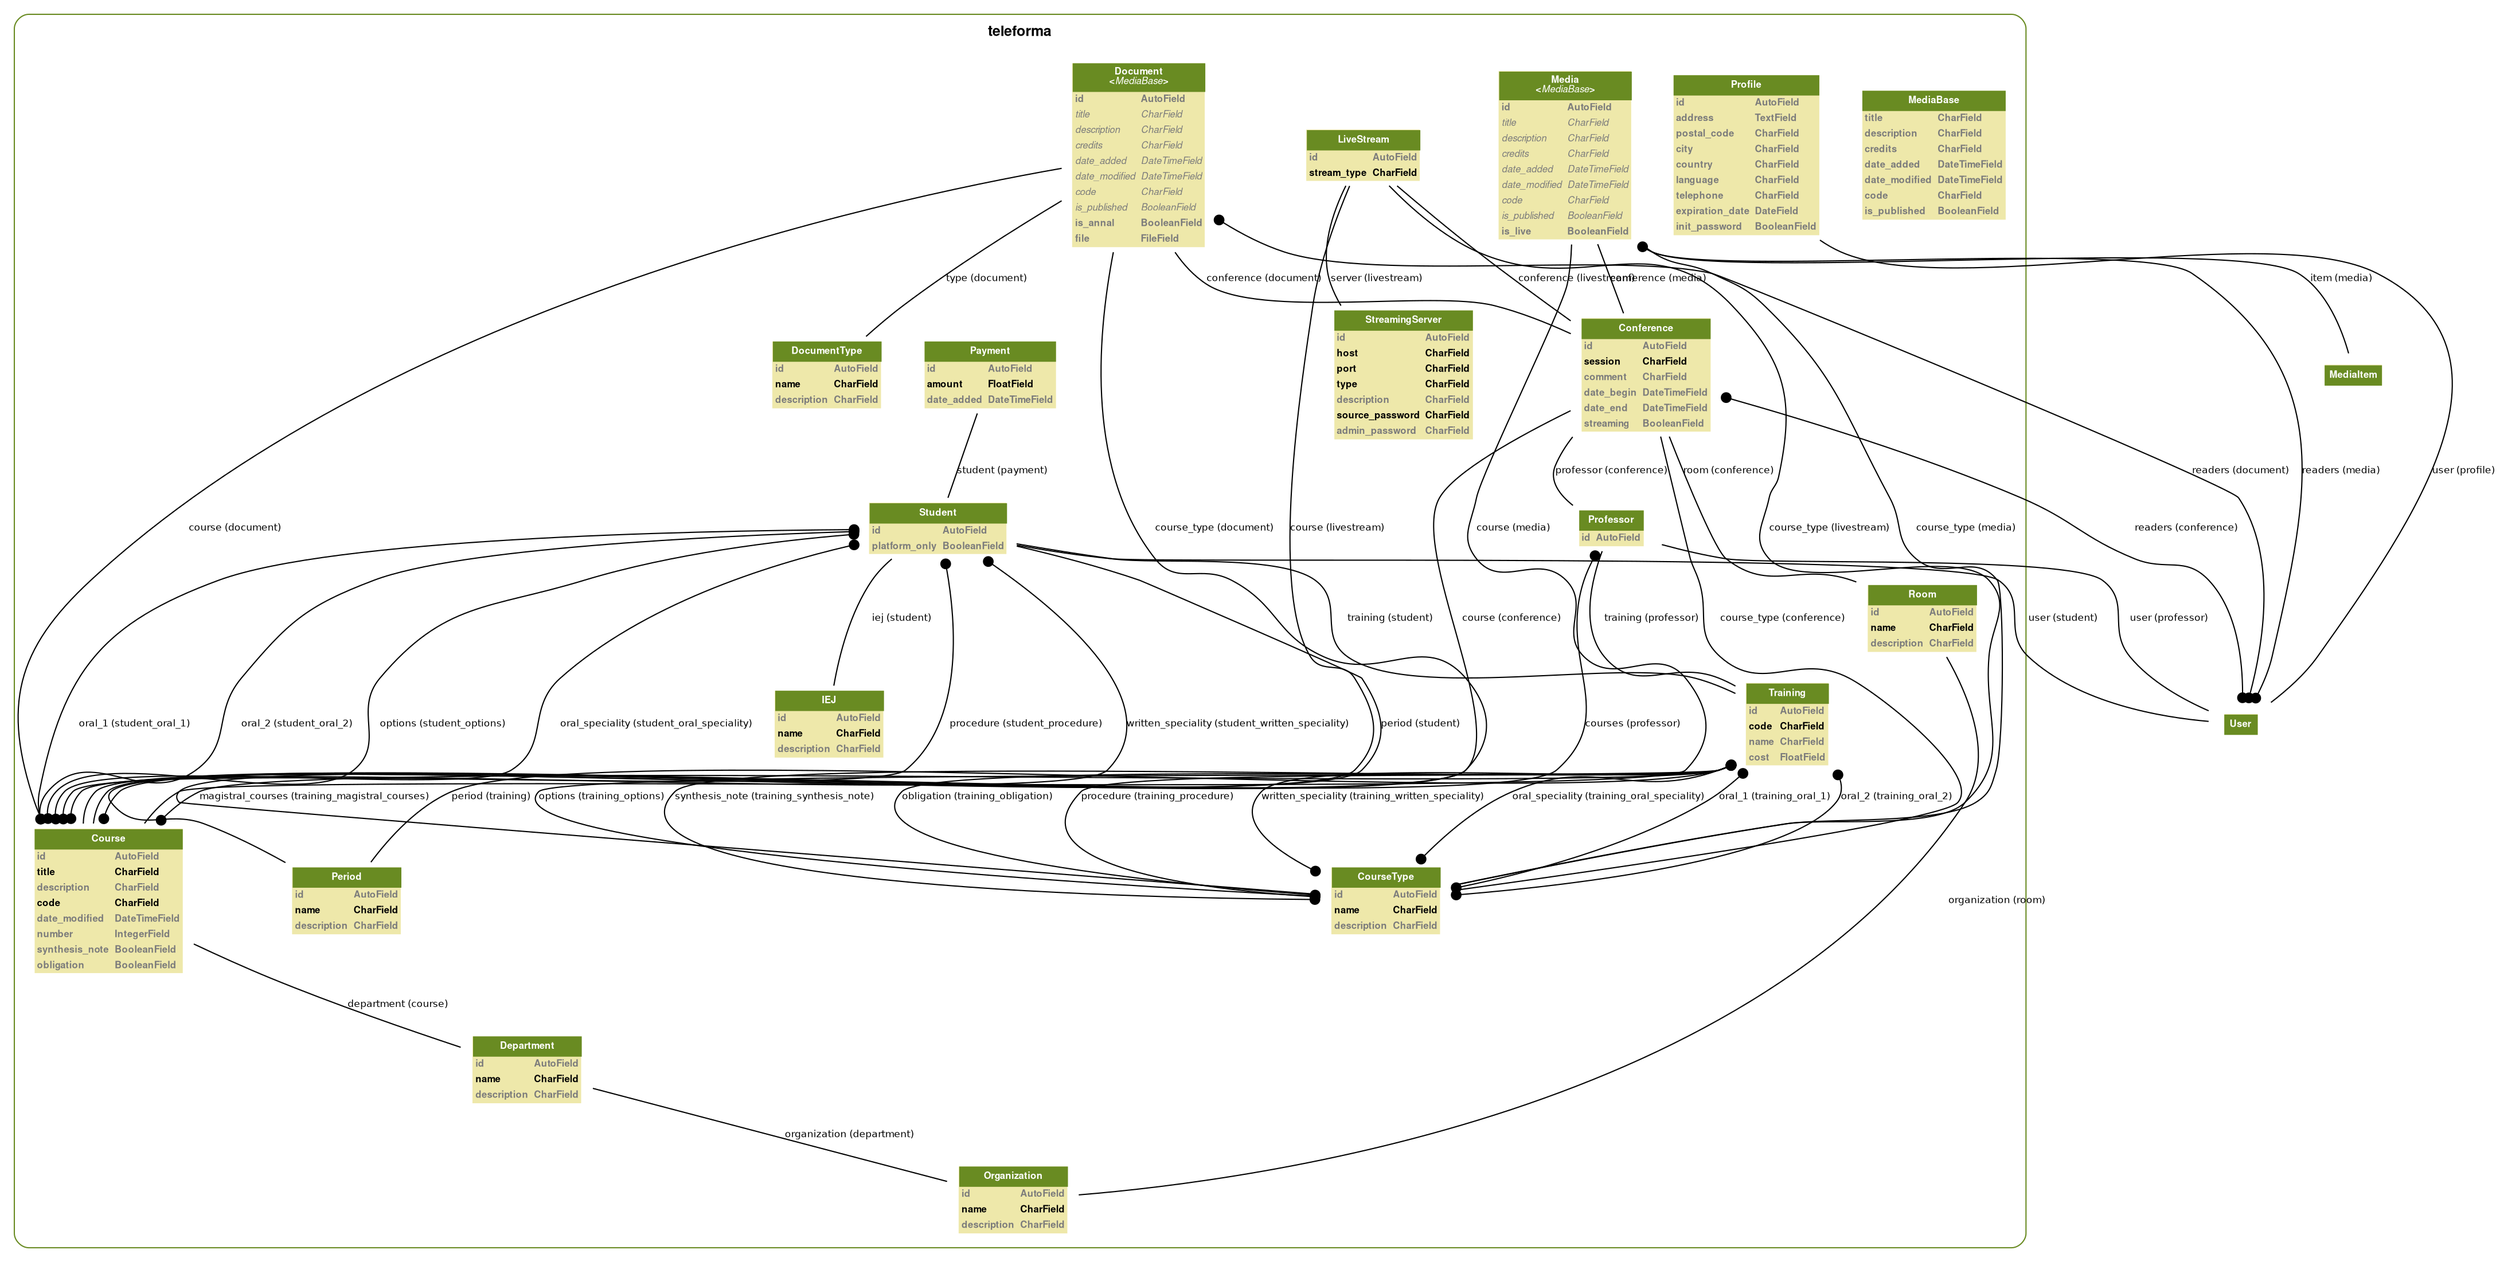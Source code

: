 digraph name {
	graph [bb="0,0,1885,1035", fontname=Helvetica, fontsize=8];
	node [label="\N", fontname=Helvetica, fontsize=8, shape=plaintext];
	edge [fontname=Helvetica, fontsize=8];
	subgraph cluster_teleforma_models {
		graph [bb="8,8,1520,1027",
			color=olivedrab4,
			label=<         <TABLE BORDER="0" CELLBORDER="0" CELLSPACING="0">         <TR><TD COLSPAN="2" CELLPADDING="4" ALIGN="CENTER"         ><FONT FACE="Helvetica Bold" COLOR="Black" POINT-SIZE="12"         >teleforma</FONT></TD></TR>         </TABLE>         >,
			style=rounded];
		teleforma_models_MediaBase [label=<     <TABLE BGCOLOR="palegoldenrod" BORDER="0" CELLBORDER="0" CELLSPACING="0">      <TR><TD COLSPAN="2" CELLPADDING="4" ALIGN="CENTER" BGCOLOR="olivedrab4"      ><FONT FACE="Helvetica Bold" COLOR="white"      >MediaBase</FONT></TD></TR>                       <TR><TD ALIGN="LEFT" BORDER="0"         ><FONT COLOR="#7B7B7B" FACE="Helvetica Bold">title</FONT         ></TD>         <TD ALIGN="LEFT"         ><FONT COLOR="#7B7B7B" FACE="Helvetica Bold">CharField</FONT         ></TD></TR>                  <TR><TD ALIGN="LEFT" BORDER="0"         ><FONT COLOR="#7B7B7B" FACE="Helvetica Bold">description</FONT         ></TD>         <TD ALIGN="LEFT"         ><FONT COLOR="#7B7B7B" FACE="Helvetica Bold">CharField</FONT         ></TD></TR>                  <TR><TD ALIGN="LEFT" BORDER="0"         ><FONT COLOR="#7B7B7B" FACE="Helvetica Bold">credits</FONT         ></TD>         <TD ALIGN="LEFT"         ><FONT COLOR="#7B7B7B" FACE="Helvetica Bold">CharField</FONT         ></TD></TR>                  <TR><TD ALIGN="LEFT" BORDER="0"         ><FONT COLOR="#7B7B7B" FACE="Helvetica Bold">date_added</FONT         ></TD>         <TD ALIGN="LEFT"         ><FONT COLOR="#7B7B7B" FACE="Helvetica Bold">DateTimeField</FONT         ></TD></TR>                  <TR><TD ALIGN="LEFT" BORDER="0"         ><FONT COLOR="#7B7B7B" FACE="Helvetica Bold">date_modified</FONT         ></TD>         <TD ALIGN="LEFT"         ><FONT COLOR="#7B7B7B" FACE="Helvetica Bold">DateTimeField</FONT         ></TD></TR>                  <TR><TD ALIGN="LEFT" BORDER="0"         ><FONT COLOR="#7B7B7B" FACE="Helvetica Bold">code</FONT         ></TD>         <TD ALIGN="LEFT"         ><FONT COLOR="#7B7B7B" FACE="Helvetica Bold">CharField</FONT         ></TD></TR>                  <TR><TD ALIGN="LEFT" BORDER="0"         ><FONT COLOR="#7B7B7B" FACE="Helvetica Bold">is_published</FONT         ></TD>         <TD ALIGN="LEFT"         ><FONT COLOR="#7B7B7B" FACE="Helvetica Bold">BooleanField</FONT         ></TD></TR>                   </TABLE>     >, height="1.5139", pos="1443,912", width="1.9167"];
		teleforma_models_Organization [label=<     <TABLE BGCOLOR="palegoldenrod" BORDER="0" CELLBORDER="0" CELLSPACING="0">      <TR><TD COLSPAN="2" CELLPADDING="4" ALIGN="CENTER" BGCOLOR="olivedrab4"      ><FONT FACE="Helvetica Bold" COLOR="white"      >Organization</FONT></TD></TR>                       <TR><TD ALIGN="LEFT" BORDER="0"         ><FONT COLOR="#7B7B7B" FACE="Helvetica Bold">id</FONT         ></TD>         <TD ALIGN="LEFT"         ><FONT COLOR="#7B7B7B" FACE="Helvetica Bold">AutoField</FONT         ></TD></TR>                  <TR><TD ALIGN="LEFT" BORDER="0"         ><FONT FACE="Helvetica Bold">name</FONT         ></TD>         <TD ALIGN="LEFT"         ><FONT FACE="Helvetica Bold">CharField</FONT         ></TD></TR>                  <TR><TD ALIGN="LEFT" BORDER="0"         ><FONT COLOR="#7B7B7B" FACE="Helvetica Bold">description</FONT         ></TD>         <TD ALIGN="LEFT"         ><FONT COLOR="#7B7B7B" FACE="Helvetica Bold">CharField</FONT         ></TD></TR>                   </TABLE>     >, height="0.84722", pos="1350,47", width="1.5278"];
		teleforma_models_Department [label=<     <TABLE BGCOLOR="palegoldenrod" BORDER="0" CELLBORDER="0" CELLSPACING="0">      <TR><TD COLSPAN="2" CELLPADDING="4" ALIGN="CENTER" BGCOLOR="olivedrab4"      ><FONT FACE="Helvetica Bold" COLOR="white"      >Department</FONT></TD></TR>                       <TR><TD ALIGN="LEFT" BORDER="0"         ><FONT COLOR="#7B7B7B" FACE="Helvetica Bold">id</FONT         ></TD>         <TD ALIGN="LEFT"         ><FONT COLOR="#7B7B7B" FACE="Helvetica Bold">AutoField</FONT         ></TD></TR>                  <TR><TD ALIGN="LEFT" BORDER="0"         ><FONT FACE="Helvetica Bold">name</FONT         ></TD>         <TD ALIGN="LEFT"         ><FONT FACE="Helvetica Bold">CharField</FONT         ></TD></TR>                  <TR><TD ALIGN="LEFT" BORDER="0"         ><FONT COLOR="#7B7B7B" FACE="Helvetica Bold">description</FONT         ></TD>         <TD ALIGN="LEFT"         ><FONT COLOR="#7B7B7B" FACE="Helvetica Bold">CharField</FONT         ></TD></TR>                   </TABLE>     >, height="0.84722", pos="896,157", width="1.5278"];
		teleforma_models_Period [label=<     <TABLE BGCOLOR="palegoldenrod" BORDER="0" CELLBORDER="0" CELLSPACING="0">      <TR><TD COLSPAN="2" CELLPADDING="4" ALIGN="CENTER" BGCOLOR="olivedrab4"      ><FONT FACE="Helvetica Bold" COLOR="white"      >Period</FONT></TD></TR>                       <TR><TD ALIGN="LEFT" BORDER="0"         ><FONT COLOR="#7B7B7B" FACE="Helvetica Bold">id</FONT         ></TD>         <TD ALIGN="LEFT"         ><FONT COLOR="#7B7B7B" FACE="Helvetica Bold">AutoField</FONT         ></TD></TR>                  <TR><TD ALIGN="LEFT" BORDER="0"         ><FONT FACE="Helvetica Bold">name</FONT         ></TD>         <TD ALIGN="LEFT"         ><FONT FACE="Helvetica Bold">CharField</FONT         ></TD></TR>                  <TR><TD ALIGN="LEFT" BORDER="0"         ><FONT COLOR="#7B7B7B" FACE="Helvetica Bold">description</FONT         ></TD>         <TD ALIGN="LEFT"         ><FONT COLOR="#7B7B7B" FACE="Helvetica Bold">CharField</FONT         ></TD></TR>                   </TABLE>     >, height="0.84722", pos="274,297", width="1.5278"];
		teleforma_models_CourseType [label=<     <TABLE BGCOLOR="palegoldenrod" BORDER="0" CELLBORDER="0" CELLSPACING="0">      <TR><TD COLSPAN="2" CELLPADDING="4" ALIGN="CENTER" BGCOLOR="olivedrab4"      ><FONT FACE="Helvetica Bold" COLOR="white"      >CourseType</FONT></TD></TR>                       <TR><TD ALIGN="LEFT" BORDER="0"         ><FONT COLOR="#7B7B7B" FACE="Helvetica Bold">id</FONT         ></TD>         <TD ALIGN="LEFT"         ><FONT COLOR="#7B7B7B" FACE="Helvetica Bold">AutoField</FONT         ></TD></TR>                  <TR><TD ALIGN="LEFT" BORDER="0"         ><FONT FACE="Helvetica Bold">name</FONT         ></TD>         <TD ALIGN="LEFT"         ><FONT FACE="Helvetica Bold">CharField</FONT         ></TD></TR>                  <TR><TD ALIGN="LEFT" BORDER="0"         ><FONT COLOR="#7B7B7B" FACE="Helvetica Bold">description</FONT         ></TD>         <TD ALIGN="LEFT"         ><FONT COLOR="#7B7B7B" FACE="Helvetica Bold">CharField</FONT         ></TD></TR>                   </TABLE>     >, height="0.84722", pos="1037,297", width="1.5278"];
		teleforma_models_Course [label=<     <TABLE BGCOLOR="palegoldenrod" BORDER="0" CELLBORDER="0" CELLSPACING="0">      <TR><TD COLSPAN="2" CELLPADDING="4" ALIGN="CENTER" BGCOLOR="olivedrab4"      ><FONT FACE="Helvetica Bold" COLOR="white"      >Course</FONT></TD></TR>                       <TR><TD ALIGN="LEFT" BORDER="0"         ><FONT COLOR="#7B7B7B" FACE="Helvetica Bold">id</FONT         ></TD>         <TD ALIGN="LEFT"         ><FONT COLOR="#7B7B7B" FACE="Helvetica Bold">AutoField</FONT         ></TD></TR>                  <TR><TD ALIGN="LEFT" BORDER="0"         ><FONT FACE="Helvetica Bold">title</FONT         ></TD>         <TD ALIGN="LEFT"         ><FONT FACE="Helvetica Bold">CharField</FONT         ></TD></TR>                  <TR><TD ALIGN="LEFT" BORDER="0"         ><FONT COLOR="#7B7B7B" FACE="Helvetica Bold">description</FONT         ></TD>         <TD ALIGN="LEFT"         ><FONT COLOR="#7B7B7B" FACE="Helvetica Bold">CharField</FONT         ></TD></TR>                  <TR><TD ALIGN="LEFT" BORDER="0"         ><FONT FACE="Helvetica Bold">code</FONT         ></TD>         <TD ALIGN="LEFT"         ><FONT FACE="Helvetica Bold">CharField</FONT         ></TD></TR>                  <TR><TD ALIGN="LEFT" BORDER="0"         ><FONT COLOR="#7B7B7B" FACE="Helvetica Bold">date_modified</FONT         ></TD>         <TD ALIGN="LEFT"         ><FONT COLOR="#7B7B7B" FACE="Helvetica Bold">DateTimeField</FONT         ></TD></TR>                  <TR><TD ALIGN="LEFT" BORDER="0"         ><FONT COLOR="#7B7B7B" FACE="Helvetica Bold">number</FONT         ></TD>         <TD ALIGN="LEFT"         ><FONT COLOR="#7B7B7B" FACE="Helvetica Bold">IntegerField</FONT         ></TD></TR>                  <TR><TD ALIGN="LEFT" BORDER="0"         ><FONT COLOR="#7B7B7B" FACE="Helvetica Bold">synthesis_note</FONT         ></TD>         <TD ALIGN="LEFT"         ><FONT COLOR="#7B7B7B" FACE="Helvetica Bold">BooleanField</FONT         ></TD></TR>                  <TR><TD ALIGN="LEFT" BORDER="0"         ><FONT COLOR="#7B7B7B" FACE="Helvetica Bold">obligation</FONT         ></TD>         <TD ALIGN="LEFT"         ><FONT COLOR="#7B7B7B" FACE="Helvetica Bold">BooleanField</FONT         ></TD></TR>                   </TABLE>     >, height="1.6806", pos="87,297", width="1.9722"];
		teleforma_models_Professor [label=<     <TABLE BGCOLOR="palegoldenrod" BORDER="0" CELLBORDER="0" CELLSPACING="0">      <TR><TD COLSPAN="2" CELLPADDING="4" ALIGN="CENTER" BGCOLOR="olivedrab4"      ><FONT FACE="Helvetica Bold" COLOR="white"      >Professor</FONT></TD></TR>                       <TR><TD ALIGN="LEFT" BORDER="0"         ><FONT COLOR="#7B7B7B" FACE="Helvetica Bold">id</FONT         ></TD>         <TD ALIGN="LEFT"         ><FONT COLOR="#7B7B7B" FACE="Helvetica Bold">AutoField</FONT         ></TD></TR>                   </TABLE>     >, height="0.51389", pos="1196,603", width="1.1667"];
		teleforma_models_Training [label=<     <TABLE BGCOLOR="palegoldenrod" BORDER="0" CELLBORDER="0" CELLSPACING="0">      <TR><TD COLSPAN="2" CELLPADDING="4" ALIGN="CENTER" BGCOLOR="olivedrab4"      ><FONT FACE="Helvetica Bold" COLOR="white"      >Training</FONT></TD></TR>                       <TR><TD ALIGN="LEFT" BORDER="0"         ><FONT COLOR="#7B7B7B" FACE="Helvetica Bold">id</FONT         ></TD>         <TD ALIGN="LEFT"         ><FONT COLOR="#7B7B7B" FACE="Helvetica Bold">AutoField</FONT         ></TD></TR>                  <TR><TD ALIGN="LEFT" BORDER="0"         ><FONT FACE="Helvetica Bold">code</FONT         ></TD>         <TD ALIGN="LEFT"         ><FONT FACE="Helvetica Bold">CharField</FONT         ></TD></TR>                  <TR><TD ALIGN="LEFT" BORDER="0"         ><FONT COLOR="#7B7B7B" FACE="Helvetica Bold">name</FONT         ></TD>         <TD ALIGN="LEFT"         ><FONT COLOR="#7B7B7B" FACE="Helvetica Bold">CharField</FONT         ></TD></TR>                  <TR><TD ALIGN="LEFT" BORDER="0"         ><FONT COLOR="#7B7B7B" FACE="Helvetica Bold">cost</FONT         ></TD>         <TD ALIGN="LEFT"         ><FONT COLOR="#7B7B7B" FACE="Helvetica Bold">FloatField</FONT         ></TD></TR>                   </TABLE>     >, height="1.0139", pos="1376,443", width="1.1944"];
		teleforma_models_Room [label=<     <TABLE BGCOLOR="palegoldenrod" BORDER="0" CELLBORDER="0" CELLSPACING="0">      <TR><TD COLSPAN="2" CELLPADDING="4" ALIGN="CENTER" BGCOLOR="olivedrab4"      ><FONT FACE="Helvetica Bold" COLOR="white"      >Room</FONT></TD></TR>                       <TR><TD ALIGN="LEFT" BORDER="0"         ><FONT COLOR="#7B7B7B" FACE="Helvetica Bold">id</FONT         ></TD>         <TD ALIGN="LEFT"         ><FONT COLOR="#7B7B7B" FACE="Helvetica Bold">AutoField</FONT         ></TD></TR>                  <TR><TD ALIGN="LEFT" BORDER="0"         ><FONT FACE="Helvetica Bold">name</FONT         ></TD>         <TD ALIGN="LEFT"         ><FONT FACE="Helvetica Bold">CharField</FONT         ></TD></TR>                  <TR><TD ALIGN="LEFT" BORDER="0"         ><FONT COLOR="#7B7B7B" FACE="Helvetica Bold">description</FONT         ></TD>         <TD ALIGN="LEFT"         ><FONT COLOR="#7B7B7B" FACE="Helvetica Bold">CharField</FONT         ></TD></TR>                   </TABLE>     >, height="0.84722", pos="1431,529", width="1.5278"];
		teleforma_models_Conference [label=<     <TABLE BGCOLOR="palegoldenrod" BORDER="0" CELLBORDER="0" CELLSPACING="0">      <TR><TD COLSPAN="2" CELLPADDING="4" ALIGN="CENTER" BGCOLOR="olivedrab4"      ><FONT FACE="Helvetica Bold" COLOR="white"      >Conference</FONT></TD></TR>                       <TR><TD ALIGN="LEFT" BORDER="0"         ><FONT COLOR="#7B7B7B" FACE="Helvetica Bold">id</FONT         ></TD>         <TD ALIGN="LEFT"         ><FONT COLOR="#7B7B7B" FACE="Helvetica Bold">AutoField</FONT         ></TD></TR>                  <TR><TD ALIGN="LEFT" BORDER="0"         ><FONT FACE="Helvetica Bold">session</FONT         ></TD>         <TD ALIGN="LEFT"         ><FONT FACE="Helvetica Bold">CharField</FONT         ></TD></TR>                  <TR><TD ALIGN="LEFT" BORDER="0"         ><FONT COLOR="#7B7B7B" FACE="Helvetica Bold">comment</FONT         ></TD>         <TD ALIGN="LEFT"         ><FONT COLOR="#7B7B7B" FACE="Helvetica Bold">CharField</FONT         ></TD></TR>                  <TR><TD ALIGN="LEFT" BORDER="0"         ><FONT COLOR="#7B7B7B" FACE="Helvetica Bold">date_begin</FONT         ></TD>         <TD ALIGN="LEFT"         ><FONT COLOR="#7B7B7B" FACE="Helvetica Bold">DateTimeField</FONT         ></TD></TR>                  <TR><TD ALIGN="LEFT" BORDER="0"         ><FONT COLOR="#7B7B7B" FACE="Helvetica Bold">date_end</FONT         ></TD>         <TD ALIGN="LEFT"         ><FONT COLOR="#7B7B7B" FACE="Helvetica Bold">DateTimeField</FONT         ></TD></TR>                  <TR><TD ALIGN="LEFT" BORDER="0"         ><FONT COLOR="#7B7B7B" FACE="Helvetica Bold">streaming</FONT         ></TD>         <TD ALIGN="LEFT"         ><FONT COLOR="#7B7B7B" FACE="Helvetica Bold">BooleanField</FONT         ></TD></TR>                   </TABLE>     >, height="1.3472", pos="1236,731", width="1.75"];
		teleforma_models_StreamingServer [label=<     <TABLE BGCOLOR="palegoldenrod" BORDER="0" CELLBORDER="0" CELLSPACING="0">      <TR><TD COLSPAN="2" CELLPADDING="4" ALIGN="CENTER" BGCOLOR="olivedrab4"      ><FONT FACE="Helvetica Bold" COLOR="white"      >StreamingServer</FONT></TD></TR>                       <TR><TD ALIGN="LEFT" BORDER="0"         ><FONT COLOR="#7B7B7B" FACE="Helvetica Bold">id</FONT         ></TD>         <TD ALIGN="LEFT"         ><FONT COLOR="#7B7B7B" FACE="Helvetica Bold">AutoField</FONT         ></TD></TR>                  <TR><TD ALIGN="LEFT" BORDER="0"         ><FONT FACE="Helvetica Bold">host</FONT         ></TD>         <TD ALIGN="LEFT"         ><FONT FACE="Helvetica Bold">CharField</FONT         ></TD></TR>                  <TR><TD ALIGN="LEFT" BORDER="0"         ><FONT FACE="Helvetica Bold">port</FONT         ></TD>         <TD ALIGN="LEFT"         ><FONT FACE="Helvetica Bold">CharField</FONT         ></TD></TR>                  <TR><TD ALIGN="LEFT" BORDER="0"         ><FONT FACE="Helvetica Bold">type</FONT         ></TD>         <TD ALIGN="LEFT"         ><FONT FACE="Helvetica Bold">CharField</FONT         ></TD></TR>                  <TR><TD ALIGN="LEFT" BORDER="0"         ><FONT COLOR="#7B7B7B" FACE="Helvetica Bold">description</FONT         ></TD>         <TD ALIGN="LEFT"         ><FONT COLOR="#7B7B7B" FACE="Helvetica Bold">CharField</FONT         ></TD></TR>                  <TR><TD ALIGN="LEFT" BORDER="0"         ><FONT FACE="Helvetica Bold">source_password</FONT         ></TD>         <TD ALIGN="LEFT"         ><FONT FACE="Helvetica Bold">CharField</FONT         ></TD></TR>                  <TR><TD ALIGN="LEFT" BORDER="0"         ><FONT COLOR="#7B7B7B" FACE="Helvetica Bold">admin_password</FONT         ></TD>         <TD ALIGN="LEFT"         ><FONT COLOR="#7B7B7B" FACE="Helvetica Bold">CharField</FONT         ></TD></TR>                   </TABLE>     >, height="1.5139", pos="1041,731", width="1.8611"];
		teleforma_models_LiveStream [label=<     <TABLE BGCOLOR="palegoldenrod" BORDER="0" CELLBORDER="0" CELLSPACING="0">      <TR><TD COLSPAN="2" CELLPADDING="4" ALIGN="CENTER" BGCOLOR="olivedrab4"      ><FONT FACE="Helvetica Bold" COLOR="white"      >LiveStream</FONT></TD></TR>                       <TR><TD ALIGN="LEFT" BORDER="0"         ><FONT COLOR="#7B7B7B" FACE="Helvetica Bold">id</FONT         ></TD>         <TD ALIGN="LEFT"         ><FONT COLOR="#7B7B7B" FACE="Helvetica Bold">AutoField</FONT         ></TD></TR>                  <TR><TD ALIGN="LEFT" BORDER="0"         ><FONT FACE="Helvetica Bold">stream_type</FONT         ></TD>         <TD ALIGN="LEFT"         ><FONT FACE="Helvetica Bold">CharField</FONT         ></TD></TR>                   </TABLE>     >, height="0.68056", pos="987,912", width="1.5833"];
		teleforma_models_DocumentType [label=<     <TABLE BGCOLOR="palegoldenrod" BORDER="0" CELLBORDER="0" CELLSPACING="0">      <TR><TD COLSPAN="2" CELLPADDING="4" ALIGN="CENTER" BGCOLOR="olivedrab4"      ><FONT FACE="Helvetica Bold" COLOR="white"      >DocumentType</FONT></TD></TR>                       <TR><TD ALIGN="LEFT" BORDER="0"         ><FONT COLOR="#7B7B7B" FACE="Helvetica Bold">id</FONT         ></TD>         <TD ALIGN="LEFT"         ><FONT COLOR="#7B7B7B" FACE="Helvetica Bold">AutoField</FONT         ></TD></TR>                  <TR><TD ALIGN="LEFT" BORDER="0"         ><FONT FACE="Helvetica Bold">name</FONT         ></TD>         <TD ALIGN="LEFT"         ><FONT FACE="Helvetica Bold">CharField</FONT         ></TD></TR>                  <TR><TD ALIGN="LEFT" BORDER="0"         ><FONT COLOR="#7B7B7B" FACE="Helvetica Bold">description</FONT         ></TD>         <TD ALIGN="LEFT"         ><FONT COLOR="#7B7B7B" FACE="Helvetica Bold">CharField</FONT         ></TD></TR>                   </TABLE>     >, height="0.84722", pos="600,731", width="1.5278"];
		teleforma_models_Document [label=<     <TABLE BGCOLOR="palegoldenrod" BORDER="0" CELLBORDER="0" CELLSPACING="0">      <TR><TD COLSPAN="2" CELLPADDING="4" ALIGN="CENTER" BGCOLOR="olivedrab4"      ><FONT FACE="Helvetica Bold" COLOR="white"      >Document<BR/>&lt;<FONT FACE="Helvetica Italic">MediaBase</FONT>&gt;</FONT></TD></TR>                       <TR><TD ALIGN="LEFT" BORDER="0"         ><FONT COLOR="#7B7B7B" FACE="Helvetica Bold">id</FONT         ></TD>         <TD ALIGN="LEFT"         ><FONT COLOR="#7B7B7B" FACE="Helvetica Bold">AutoField</FONT         ></TD></TR>                  <TR><TD ALIGN="LEFT" BORDER="0"         ><FONT COLOR="#7B7B7B" FACE="Helvetica Italic">title</FONT         ></TD>         <TD ALIGN="LEFT"         ><FONT COLOR="#7B7B7B" FACE="Helvetica Italic">CharField</FONT         ></TD></TR>                  <TR><TD ALIGN="LEFT" BORDER="0"         ><FONT COLOR="#7B7B7B" FACE="Helvetica Italic">description</FONT         ></TD>         <TD ALIGN="LEFT"         ><FONT COLOR="#7B7B7B" FACE="Helvetica Italic">CharField</FONT         ></TD></TR>                  <TR><TD ALIGN="LEFT" BORDER="0"         ><FONT COLOR="#7B7B7B" FACE="Helvetica Italic">credits</FONT         ></TD>         <TD ALIGN="LEFT"         ><FONT COLOR="#7B7B7B" FACE="Helvetica Italic">CharField</FONT         ></TD></TR>                  <TR><TD ALIGN="LEFT" BORDER="0"         ><FONT COLOR="#7B7B7B" FACE="Helvetica Italic">date_added</FONT         ></TD>         <TD ALIGN="LEFT"         ><FONT COLOR="#7B7B7B" FACE="Helvetica Italic">DateTimeField</FONT         ></TD></TR>                  <TR><TD ALIGN="LEFT" BORDER="0"         ><FONT COLOR="#7B7B7B" FACE="Helvetica Italic">date_modified</FONT         ></TD>         <TD ALIGN="LEFT"         ><FONT COLOR="#7B7B7B" FACE="Helvetica Italic">DateTimeField</FONT         ></TD></TR>                  <TR><TD ALIGN="LEFT" BORDER="0"         ><FONT COLOR="#7B7B7B" FACE="Helvetica Italic">code</FONT         ></TD>         <TD ALIGN="LEFT"         ><FONT COLOR="#7B7B7B" FACE="Helvetica Italic">CharField</FONT         ></TD></TR>                  <TR><TD ALIGN="LEFT" BORDER="0"         ><FONT COLOR="#7B7B7B" FACE="Helvetica Italic">is_published</FONT         ></TD>         <TD ALIGN="LEFT"         ><FONT COLOR="#7B7B7B" FACE="Helvetica Italic">BooleanField</FONT         ></TD></TR>                  <TR><TD ALIGN="LEFT" BORDER="0"         ><FONT COLOR="#7B7B7B" FACE="Helvetica Bold">is_annal</FONT         ></TD>         <TD ALIGN="LEFT"         ><FONT COLOR="#7B7B7B" FACE="Helvetica Bold">BooleanField</FONT         ></TD></TR>                  <TR><TD ALIGN="LEFT" BORDER="0"         ><FONT COLOR="#7B7B7B" FACE="Helvetica Bold">file</FONT         ></TD>         <TD ALIGN="LEFT"         ><FONT COLOR="#7B7B7B" FACE="Helvetica Bold">FileField</FONT         ></TD></TR>                   </TABLE>     >, height="2.1667", pos="831,912", width="1.7778"];
		teleforma_models_Media [label=<     <TABLE BGCOLOR="palegoldenrod" BORDER="0" CELLBORDER="0" CELLSPACING="0">      <TR><TD COLSPAN="2" CELLPADDING="4" ALIGN="CENTER" BGCOLOR="olivedrab4"      ><FONT FACE="Helvetica Bold" COLOR="white"      >Media<BR/>&lt;<FONT FACE="Helvetica Italic">MediaBase</FONT>&gt;</FONT></TD></TR>                       <TR><TD ALIGN="LEFT" BORDER="0"         ><FONT COLOR="#7B7B7B" FACE="Helvetica Bold">id</FONT         ></TD>         <TD ALIGN="LEFT"         ><FONT COLOR="#7B7B7B" FACE="Helvetica Bold">AutoField</FONT         ></TD></TR>                  <TR><TD ALIGN="LEFT" BORDER="0"         ><FONT COLOR="#7B7B7B" FACE="Helvetica Italic">title</FONT         ></TD>         <TD ALIGN="LEFT"         ><FONT COLOR="#7B7B7B" FACE="Helvetica Italic">CharField</FONT         ></TD></TR>                  <TR><TD ALIGN="LEFT" BORDER="0"         ><FONT COLOR="#7B7B7B" FACE="Helvetica Italic">description</FONT         ></TD>         <TD ALIGN="LEFT"         ><FONT COLOR="#7B7B7B" FACE="Helvetica Italic">CharField</FONT         ></TD></TR>                  <TR><TD ALIGN="LEFT" BORDER="0"         ><FONT COLOR="#7B7B7B" FACE="Helvetica Italic">credits</FONT         ></TD>         <TD ALIGN="LEFT"         ><FONT COLOR="#7B7B7B" FACE="Helvetica Italic">CharField</FONT         ></TD></TR>                  <TR><TD ALIGN="LEFT" BORDER="0"         ><FONT COLOR="#7B7B7B" FACE="Helvetica Italic">date_added</FONT         ></TD>         <TD ALIGN="LEFT"         ><FONT COLOR="#7B7B7B" FACE="Helvetica Italic">DateTimeField</FONT         ></TD></TR>                  <TR><TD ALIGN="LEFT" BORDER="0"         ><FONT COLOR="#7B7B7B" FACE="Helvetica Italic">date_modified</FONT         ></TD>         <TD ALIGN="LEFT"         ><FONT COLOR="#7B7B7B" FACE="Helvetica Italic">DateTimeField</FONT         ></TD></TR>                  <TR><TD ALIGN="LEFT" BORDER="0"         ><FONT COLOR="#7B7B7B" FACE="Helvetica Italic">code</FONT         ></TD>         <TD ALIGN="LEFT"         ><FONT COLOR="#7B7B7B" FACE="Helvetica Italic">CharField</FONT         ></TD></TR>                  <TR><TD ALIGN="LEFT" BORDER="0"         ><FONT COLOR="#7B7B7B" FACE="Helvetica Italic">is_published</FONT         ></TD>         <TD ALIGN="LEFT"         ><FONT COLOR="#7B7B7B" FACE="Helvetica Italic">BooleanField</FONT         ></TD></TR>                  <TR><TD ALIGN="LEFT" BORDER="0"         ><FONT COLOR="#7B7B7B" FACE="Helvetica Bold">is_live</FONT         ></TD>         <TD ALIGN="LEFT"         ><FONT COLOR="#7B7B7B" FACE="Helvetica Bold">BooleanField</FONT         ></TD></TR>                   </TABLE>     >, height=2, pos="1134,912", width="1.7778"];
		teleforma_models_IEJ [label=<     <TABLE BGCOLOR="palegoldenrod" BORDER="0" CELLBORDER="0" CELLSPACING="0">      <TR><TD COLSPAN="2" CELLPADDING="4" ALIGN="CENTER" BGCOLOR="olivedrab4"      ><FONT FACE="Helvetica Bold" COLOR="white"      >IEJ</FONT></TD></TR>                       <TR><TD ALIGN="LEFT" BORDER="0"         ><FONT COLOR="#7B7B7B" FACE="Helvetica Bold">id</FONT         ></TD>         <TD ALIGN="LEFT"         ><FONT COLOR="#7B7B7B" FACE="Helvetica Bold">AutoField</FONT         ></TD></TR>                  <TR><TD ALIGN="LEFT" BORDER="0"         ><FONT FACE="Helvetica Bold">name</FONT         ></TD>         <TD ALIGN="LEFT"         ><FONT FACE="Helvetica Bold">CharField</FONT         ></TD></TR>                  <TR><TD ALIGN="LEFT" BORDER="0"         ><FONT COLOR="#7B7B7B" FACE="Helvetica Bold">description</FONT         ></TD>         <TD ALIGN="LEFT"         ><FONT COLOR="#7B7B7B" FACE="Helvetica Bold">CharField</FONT         ></TD></TR>                   </TABLE>     >, height="0.84722", pos="635,443", width="1.5278"];
		teleforma_models_Student [label=<     <TABLE BGCOLOR="palegoldenrod" BORDER="0" CELLBORDER="0" CELLSPACING="0">      <TR><TD COLSPAN="2" CELLPADDING="4" ALIGN="CENTER" BGCOLOR="olivedrab4"      ><FONT FACE="Helvetica Bold" COLOR="white"      >Student</FONT></TD></TR>                       <TR><TD ALIGN="LEFT" BORDER="0"         ><FONT COLOR="#7B7B7B" FACE="Helvetica Bold">id</FONT         ></TD>         <TD ALIGN="LEFT"         ><FONT COLOR="#7B7B7B" FACE="Helvetica Bold">AutoField</FONT         ></TD></TR>                  <TR><TD ALIGN="LEFT" BORDER="0"         ><FONT COLOR="#7B7B7B" FACE="Helvetica Bold">platform_only</FONT         ></TD>         <TD ALIGN="LEFT"         ><FONT COLOR="#7B7B7B" FACE="Helvetica Bold">BooleanField</FONT         ></TD></TR>                   </TABLE>     >, height="0.68056", pos="726,603", width="1.8333"];
		teleforma_models_Profile [label=<     <TABLE BGCOLOR="palegoldenrod" BORDER="0" CELLBORDER="0" CELLSPACING="0">      <TR><TD COLSPAN="2" CELLPADDING="4" ALIGN="CENTER" BGCOLOR="olivedrab4"      ><FONT FACE="Helvetica Bold" COLOR="white"      >Profile</FONT></TD></TR>                       <TR><TD ALIGN="LEFT" BORDER="0"         ><FONT COLOR="#7B7B7B" FACE="Helvetica Bold">id</FONT         ></TD>         <TD ALIGN="LEFT"         ><FONT COLOR="#7B7B7B" FACE="Helvetica Bold">AutoField</FONT         ></TD></TR>                  <TR><TD ALIGN="LEFT" BORDER="0"         ><FONT COLOR="#7B7B7B" FACE="Helvetica Bold">address</FONT         ></TD>         <TD ALIGN="LEFT"         ><FONT COLOR="#7B7B7B" FACE="Helvetica Bold">TextField</FONT         ></TD></TR>                  <TR><TD ALIGN="LEFT" BORDER="0"         ><FONT COLOR="#7B7B7B" FACE="Helvetica Bold">postal_code</FONT         ></TD>         <TD ALIGN="LEFT"         ><FONT COLOR="#7B7B7B" FACE="Helvetica Bold">CharField</FONT         ></TD></TR>                  <TR><TD ALIGN="LEFT" BORDER="0"         ><FONT COLOR="#7B7B7B" FACE="Helvetica Bold">city</FONT         ></TD>         <TD ALIGN="LEFT"         ><FONT COLOR="#7B7B7B" FACE="Helvetica Bold">CharField</FONT         ></TD></TR>                  <TR><TD ALIGN="LEFT" BORDER="0"         ><FONT COLOR="#7B7B7B" FACE="Helvetica Bold">country</FONT         ></TD>         <TD ALIGN="LEFT"         ><FONT COLOR="#7B7B7B" FACE="Helvetica Bold">CharField</FONT         ></TD></TR>                  <TR><TD ALIGN="LEFT" BORDER="0"         ><FONT COLOR="#7B7B7B" FACE="Helvetica Bold">language</FONT         ></TD>         <TD ALIGN="LEFT"         ><FONT COLOR="#7B7B7B" FACE="Helvetica Bold">CharField</FONT         ></TD></TR>                  <TR><TD ALIGN="LEFT" BORDER="0"         ><FONT COLOR="#7B7B7B" FACE="Helvetica Bold">telephone</FONT         ></TD>         <TD ALIGN="LEFT"         ><FONT COLOR="#7B7B7B" FACE="Helvetica Bold">CharField</FONT         ></TD></TR>                  <TR><TD ALIGN="LEFT" BORDER="0"         ><FONT COLOR="#7B7B7B" FACE="Helvetica Bold">expiration_date</FONT         ></TD>         <TD ALIGN="LEFT"         ><FONT COLOR="#7B7B7B" FACE="Helvetica Bold">DateField</FONT         ></TD></TR>                  <TR><TD ALIGN="LEFT" BORDER="0"         ><FONT COLOR="#7B7B7B" FACE="Helvetica Bold">init_password</FONT         ></TD>         <TD ALIGN="LEFT"         ><FONT COLOR="#7B7B7B" FACE="Helvetica Bold">BooleanField</FONT         ></TD></TR>                   </TABLE>     >, height="1.8472", pos="1286,912", width="1.9444"];
		teleforma_models_Payment [label=<     <TABLE BGCOLOR="palegoldenrod" BORDER="0" CELLBORDER="0" CELLSPACING="0">      <TR><TD COLSPAN="2" CELLPADDING="4" ALIGN="CENTER" BGCOLOR="olivedrab4"      ><FONT FACE="Helvetica Bold" COLOR="white"      >Payment</FONT></TD></TR>                       <TR><TD ALIGN="LEFT" BORDER="0"         ><FONT COLOR="#7B7B7B" FACE="Helvetica Bold">id</FONT         ></TD>         <TD ALIGN="LEFT"         ><FONT COLOR="#7B7B7B" FACE="Helvetica Bold">AutoField</FONT         ></TD></TR>                  <TR><TD ALIGN="LEFT" BORDER="0"         ><FONT FACE="Helvetica Bold">amount</FONT         ></TD>         <TD ALIGN="LEFT"         ><FONT FACE="Helvetica Bold">FloatField</FONT         ></TD></TR>                  <TR><TD ALIGN="LEFT" BORDER="0"         ><FONT COLOR="#7B7B7B" FACE="Helvetica Bold">date_added</FONT         ></TD>         <TD ALIGN="LEFT"         ><FONT COLOR="#7B7B7B" FACE="Helvetica Bold">DateTimeField</FONT         ></TD></TR>                   </TABLE>     >, height="0.84722", pos="737,731", width="1.7778"];
		teleforma_models_Department -> teleforma_models_Organization [arrowhead=none, arrowtail=dot, label="organization (department)", lp="1184,102", pos="951.22,143.62 1038.5,122.47 1207.5,81.523 1294.8,60.371"];
		teleforma_models_Course -> teleforma_models_Department [arrowhead=none, arrowtail=dot, label="department (course)", lp="408,212", pos="158.15,256.56 174.73,248.6 192.63,241.14 210,236 328.27,201.03 699.55,171.24 840.75,160.89"];
		teleforma_models_Professor -> teleforma_models_Training [arrowhead=none, arrowtail=dot, label="training (professor)", lp="1222.5,529", pos="1187.3,584.16 1178,560.95 1167.3,521.7 1188,498 1207.3,475.85 1291.5,490.25 1319,480 1323.6,478.27 1328.3,476.12 1332.8,473.72"];
		teleforma_models_Professor -> teleforma_models_Course [arrowhead=dot, arrowtail=dot, label="courses (professor)", lp="1242,443", pos="s,1183.3,584.13 e,81.076,357.52 1179.5,577.02 1176.8,571.59 1174.4,565.76 1173,560 1166.3,533.27 1161.8,523.17 1173,498 1177.9,487.08\
 1188.1,490.92 1193,480 1206.4,449.96 1216.1,429.45 1193,406 1150.3,362.55 140.83,429.29 96,388 89.384,381.91 85.256,374.05\
 82.838,365.52", dir=both];
		teleforma_models_Room -> teleforma_models_Organization [arrowhead=none, arrowtail=dot, label="organization (room)", lp="1510.5,297", pos="1444.8,498.4 1447.4,492.35 1449.9,486.02 1452,480 1459.9,457.54 1482.4,399.41 1478,376 1456.4,260.95 1395.8,134.44 1366.4,77.608"];
		teleforma_models_Conference -> teleforma_models_Course [arrowhead=none, arrowtail=dot, label="course (conference)", lp="1126.5,529", pos="1172.7,702.53 1127.3,680.63 1071.9,650.42 1059,628 1044.2,602.25 1071.2,521.01 1090,498 1099.4,486.54 1110.9,492.98 1118,480 1133.8\
,451.13 1141.1,429.46 1118,406 1077.7,365.02 124.27,428.98 84,388 76.023,379.88 72.77,369.13 72.215,357.87"];
		teleforma_models_Conference -> teleforma_models_CourseType [arrowhead=none, arrowtail=dot, label="course_type (conference)", lp="1321,529", pos="1241,682.25 1248.2,617.71 1261.8,510.55 1275,498 1324.6,450.78 1372.3,519.83 1428,480 1437.2,473.41 1469.5,399.05 1472,388 1473.2\
,382.8 1475.4,380.09 1472,376 1459.8,361.43 1206.9,322.23 1092.4,305.15"];
		teleforma_models_Conference -> teleforma_models_Professor [arrowhead=none, arrowtail=dot, label="professor (conference)", lp="1201,652", pos="1175.2,682.49 1169.1,674.96 1163.7,666.75 1160,658 1154.5,645.19 1162.5,632.1 1172.2,621.9"];
		teleforma_models_Conference -> teleforma_models_Room [arrowhead=none, arrowtail=dot, label="room (conference)", lp="1292.5,652", pos="1248.3,682.4 1259.2,643.13 1275.9,592.14 1292,578 1319.4,553.95 1337.8,572.58 1372,560 1373.3,559.52 1374.6,559.02 1375.9,558.5"];
		teleforma_models_LiveStream -> teleforma_models_StreamingServer [arrowhead=none, arrowtail=dot, label="server (livestream)", lp="1013.5,810", pos="979.85,887.18 974.67,864.76 970.13,831.2 980,804 982.31,797.63 985.44,791.44 989.08,785.51"];
		teleforma_models_LiveStream -> teleforma_models_Course [arrowhead=none, arrowtail=dot, label="course (livestream)", lp="978.5,603", pos="981.52,887.42 964.4,807.86 915.74,558.95 963,498 982.68,472.61 1013.3,505.39 1033,480 1053.2,454.01 1056,429.47 1033,406 995.64,\
367.93 110.36,426.07 73,388 64.939,379.79 62.519,368.99 63.206,357.72"];
		teleforma_models_LiveStream -> teleforma_models_Conference [arrowhead=none, arrowtail=dot, label="conference (livestream)", lp="1144.5,810", pos="1007.1,887.42 1021.2,871.14 1041,849.92 1061,834 1095.6,806.46 1138.4,781.17 1172.9,762.54"];
		teleforma_models_LiveStream -> teleforma_models_CourseType [arrowhead=none, arrowtail=dot, label="course_type (livestream)", lp="1372,603", pos="1003.4,887.33 1016.7,869.43 1037.1,846.28 1061,834 1160.5,782.89 1232.2,868.21 1308,786 1347.1,743.57 1325.1,715.51 1330,658 1331.1\
,644.69 1328.7,641.34 1328,628 1326.8,605.81 1313.2,594.57 1328,578 1375.4,524.96 1439.6,613.04 1487,560 1497.9,547.81 1492.5\
,392.06 1478,376 1465.1,361.68 1207.7,322.16 1092.2,305.06"];
		teleforma_models_Document -> teleforma_models_Course [arrowhead=none, arrowtail=dot, label="course (document)", lp="180,603", pos="766.88,898.08 624.22,864.11 276.84,764.36 70,560 10.111,500.83 -2.4958,455.57 25,376 27.164,369.74 30.051,363.59 33.4,357.67"];
		teleforma_models_Document -> teleforma_models_Conference [arrowhead=none, arrowtail=dot, label="conference (document)", lp="931,810", pos="860.34,833.98 867.98,822.25 877.42,811.56 889,804 931.56,776.22 1067.8,798.86 1117,786 1135.7,781.1 1155.1,773.4 1172.7,765.28"];
		teleforma_models_Document -> teleforma_models_CourseType [arrowhead=none, arrowtail=dot, label="course_type (document)", lp="889,603", pos="823.68,833.94 817.36,747.46 813.56,615.26 845,578 869.62,548.82 897,580.83 929,560 957.54,541.43 944.69,515.32 974,498 1001.8,481.6\
 1096.7,504.18 1118,480 1139.8,455.34 1141,429.47 1118,406 1079.8,367.06 174.23,426.94 136,388 132.26,384.19 132.4,379.93 136\
,376 136.45,375.51 785.76,318.89 981.69,301.82"];
		teleforma_models_Document -> teleforma_models_DocumentType [arrowhead=none, arrowtail=dot, label="type (document)", lp="729.5,810", pos="766.83,865.07 735.46,841.76 697.37,812.89 664,786 654.42,778.28 644.23,769.7 634.87,761.67"];
		teleforma_models_Media -> teleforma_models_Course [arrowhead=none, arrowtail=dot, label="course (media)", lp="1117.5,603", pos="1154.9,839.84 1156.4,827.9 1156.7,815.63 1155,804 1146.5,745.27 1140.1,730.65 1117,676 1107.5,653.46 1096.2,651.68 1090,628 1084.4\
,606.5 1076.4,595.61 1090,578 1109.1,553.23 1136.1,582.34 1158,560 1177.8,539.74 1152.2,517.31 1173,498 1208.6,464.86 1249.5,517.13\
 1281,480 1302.3,454.91 1304.1,429.44 1281,406 1236.4,360.66 190.36,421.05 136,388 124.19,380.82 115.06,369.73 108.05,357.73"];
		teleforma_models_Media -> teleforma_models_Conference [arrowhead=none, arrowtail=dot, label="conference (media)", lp="1230,810", pos="1174.6,839.94 1186,819.73 1198.1,798.24 1208.5,779.74"];
		teleforma_models_Media -> teleforma_models_CourseType [arrowhead=none, arrowtail=dot, label="course_type (media)", lp="1521,603", pos="1198.1,839.97 1201,837.84 1204,835.84 1207,834 1231.5,818.99 1242.4,826.83 1269,816 1295.1,805.34 1303.7,804.5 1325,786 1372.1,745.17\
 1470.1,618.71 1491,560 1513.9,495.49 1504.9,473.74 1495,406 1493,392.23 1496.4,385.25 1486,376 1471.3,362.93 1208.8,322.54\
 1092.1,305.13"];
		teleforma_models_Training -> teleforma_models_Course [arrowhead=dot, arrowtail=dot, label="magistral_courses (training_magistral_courses)", lp="241.5,382", pos="s,1332.7,411.53 e,121.31,357.69 1325.1,408.12 1323,407.33 1321,406.62 1319,406 1257.2,387.19 214.7,416.97 157,388 145.49,382.22 \
135.34,373.57 126.58,363.85", dir=both];
		teleforma_models_Training -> teleforma_models_CourseType [arrowhead=dot, arrowtail=dot, label="synthesis_note (training_synthesis_note)", lp="585.5,382", pos="s,1332.7,411.56 e,981.83,298.15 1325,408.14 1323,407.34 1321,406.62 1319,406 1276.2,392.8 544.32,420.02 513,388 447,320.51 820.7\
,302.78 973.82,298.37", dir=both];
		teleforma_models_Training -> teleforma_models_CourseType [arrowhead=dot, arrowtail=dot, label="obligation (training_obligation)", lp="734.5,382", pos="s,1332.7,411.59 e,981.59,302.14 1325,408.15 1323,407.35 1321,406.63 1319,406 1285.1,395.45 705.72,413.42 681,388 638.28,344.06 860.23\
,314.82 973.62,302.96", dir=both];
		teleforma_models_Training -> teleforma_models_CourseType [arrowhead=dot, arrowtail=dot, label="procedure (training_procedure)", lp="867.5,382", pos="s,1332.7,411.62 e,981.95,301.12 1325,408.17 1323,407.37 1321,406.64 1319,406 1292.1,397.5 830.61,408.32 811,388 758.41,333.51 889.92\
,310.73 973.74,301.95", dir=both];
		teleforma_models_Training -> teleforma_models_CourseType [arrowhead=dot, arrowtail=dot, label="written_speciality (training_written_speciality)", lp="1027,382", pos="s,1333,411.85 e,981.82,324.22 1325.6,408.45 1323.4,407.54 1321.2,406.71 1319,406 1279.6,393.3 975.55,417.96 947,388 927.92,367.98\
 948.67,345.92 975.02,328.53", dir=both];
		teleforma_models_Training -> teleforma_models_CourseType [arrowhead=dot, arrowtail=dot, label="oral_speciality (training_oral_speciality)", lp="1199.5,382", pos="s,1332.9,412.08 e,1059.3,327.92 1325.6,408.58 1323.4,407.63 1321.2,406.76 1319,406 1239.3,378.23 1206.5,423.54 1130,388 1104.1,375.98\
 1081.1,353.66 1064.5,334.14", dir=both];
		teleforma_models_Training -> teleforma_models_CourseType [arrowhead=dot, arrowtail=dot, label="oral_1 (training_oral_1)", lp="1334.5,382", pos="s,1332.8,414.76 e,1092.2,312.19 1325.9,410.32 1323.5,408.85 1321.3,407.41 1319,406 1297,392.28 1292.5,386.9 1269,376 1213.6,350.31\
 1147.4,328.59 1099.9,314.47", dir=both];
		teleforma_models_Training -> teleforma_models_CourseType [arrowhead=dot, arrowtail=dot, label="oral_2 (training_oral_2)", lp="1425.5,382", pos="s,1384.9,406.41 e,1092.2,301.66 1384.8,398.3 1384.3,390.22 1382,382.35 1377,376 1343.1,333.32 1189,311.61 1100.3,302.48", dir=both];
		teleforma_models_Training -> teleforma_models_CourseType [arrowhead=dot, arrowtail=dot, label="options (training_options)", lp="457.5,382", pos="s,1332.7,411.55 e,981.98,299.86 1325,408.13 1323,407.34 1321,406.62 1319,406 1270.8,391.21 447.28,423.99 412,388 408.27,384.19 408.47\
,380 412,376 448.8,334.26 822.13,308.95 973.63,300.34", dir=both];
		teleforma_models_Training -> teleforma_models_Period [arrowhead=none, arrowtail=dot, label="period (training)", lp="377,382", pos="1332.7,411.54 1328.2,409.33 1323.6,407.42 1319,406 1267.4,390.2 396.5,411.63 348,388 322,375.34 302.08,348.72 289.49,327.53"];
		teleforma_models_Student -> teleforma_models_Training [arrowhead=none, arrowtail=dot, label="training (student)", lp="1024.5,529", pos="792.33,581.88 797.93,580.44 803.55,579.12 809,578 843.61,570.88 938.59,581.01 967,560 991.17,542.13 969.36,515.21 994,498 1021.8\
,478.57 1266.1,488.51 1299,480 1310.3,477.06 1322,472.41 1332.7,467.39"];
		teleforma_models_Student -> teleforma_models_Course [arrowhead=dot, arrowtail=dot, label="procedure (student_procedure)", lp="793.5,443", pos="s,731.76,578.37 e,49.743,357.62 733.24,570.37 741.1,525.2 746.81,444.82 699,406 671.3,383.51 81.874,413.58 57,388 50.76,381.58 48.469\
,373.84 48.741,365.62", dir=both];
		teleforma_models_Student -> teleforma_models_Course [arrowhead=dot, arrowtail=dot, label="oral_speciality (student_oral_speciality)", lp="501.5,443", pos="s,659.88,588.77 e,43.775,357.59 651.78,586.62 587.41,569.27 494.93,536.38 432,480 404,454.91 422.88,425.93 391,406 358.83,385.88\
 76.112,415.53 50,388 43.774,381.44 41.717,373.69 42.368,365.52", dir=both];
		teleforma_models_Student -> teleforma_models_Course [arrowhead=dot, arrowtail=dot, label="written_speciality (student_written_speciality)", lp="949,443", pos="s,762.03,578.37 e,55.656,357.92 768.49,573.55 822.66,532.62 903.57,457.73 853,406 822.35,374.65 94.647,419.35 64,388 57.935,381.79\
 55.388,374.23 55.158,366.15", dir=both];
		teleforma_models_Student -> teleforma_models_Course [arrowhead=dot, arrowtail=dot, label="oral_1 (student_oral_1)", lp="102.5,443", pos="s,659.93,600.04 e,32.491,357.5 651.68,599.65 510.53,592.94 213.76,577.03 170,560 77.883,524.15 48.684,484.87 29,388 27.438,380.31\
 27.938,372.71 29.867,365.36", dir=both];
		teleforma_models_Student -> teleforma_models_Course [arrowhead=dot, arrowtail=dot, label="oral_2 (student_oral_2)", lp="231.5,443", pos="s,659.64,600.96 e,31.6,357.95 651.48,600.65 544.84,596.44 354.57,585.53 291,560 237.54,538.53 226.14,524.04 189,480 164.9,451.42\
 179.5,427.62 149,406 107.51,376.59 69.011,426.69 36,388 30.181,381.18 28.519,373.6 29.624,365.8", dir=both];
		teleforma_models_Student -> teleforma_models_Course [arrowhead=dot, arrowtail=dot, label="options (student_options)", lp="341.5,443", pos="s,659.89,598.64 e,37.704,357.5 651.76,597.88 595.54,592.47 517,581.56 451,560 377.31,535.92 345.45,539.71 296,480 274.12,453.57 \
300.68,427.57 274,406 233.96,373.63 77.965,425.8 43,388 36.769,381.26 34.919,373.48 35.92,365.37", dir=both];
		teleforma_models_Student -> teleforma_models_Period [arrowhead=none, arrowtail=dot, label="period (student)", lp="1085,443", pos="792.07,582.81 797.79,581.15 803.49,579.53 809,578 840.37,569.3 850.46,573.68 880,560 923.08,540.05 923.88,517.88 967,498 996.95,\
484.19 1018.7,506 1039,480 1059.2,454.08 1062,429.48 1039,406 1002,368.32 125.97,425.68 89,388 85.265,384.19 85.68,380.17 89,376\
 111.15,348.16 133.86,370.95 167,358 187.61,349.95 209.05,338.43 227.27,327.58"];
		teleforma_models_Student -> teleforma_models_IEJ [arrowhead=none, arrowtail=dot, label="iej (student)", lp="699.5,529", pos="693.77,578.15 687.98,572.63 682.4,566.48 678,560 660.01,533.5 648.45,498.53 641.9,473.75"];
		teleforma_models_Payment -> teleforma_models_Student [arrowhead=none, arrowtail=dot, label="student (payment)", lp="764,652", pos="734.37,700.34 732.46,678.15 729.91,648.55 728.13,627.83"];
	}
	django_contrib_auth_models_User [label=<       <TABLE BGCOLOR="palegoldenrod" BORDER="0" CELLBORDER="0" CELLSPACING="0">       <TR><TD COLSPAN="2" CELLPADDING="4" ALIGN="CENTER" BGCOLOR="olivedrab4"       ><FONT FACE="Helvetica Bold" COLOR="white"       >User</FONT></TD></TR>       </TABLE>       >, height="0.5", pos="1683,443", width="0.75"];
	telemeta_models_media_MediaItem [label=<       <TABLE BGCOLOR="palegoldenrod" BORDER="0" CELLBORDER="0" CELLSPACING="0">       <TR><TD COLSPAN="2" CELLPADDING="4" ALIGN="CENTER" BGCOLOR="olivedrab4"       ><FONT FACE="Helvetica Bold" COLOR="white"       >MediaItem</FONT></TD></TR>       </TABLE>       >, height="0.5", pos="1773,731", width="0.88889"];
	teleforma_models_Professor -> django_contrib_auth_models_User [arrowhead=none, arrowtail=dot, label="user (professor)", lp="1627,529", pos="1238.2,590.16 1254.8,585.59 1274.1,580.87 1292,578 1323.1,573.01 1549.7,578.8 1575,560 1598.6,542.46 1579.6,520.93 1598,498 1613.4\
,478.8 1637.4,464.15 1655.9,454.82"];
	teleforma_models_Conference -> django_contrib_auth_models_User [arrowhead=dot, arrowtail=dot, label="readers (conference)", lp="1643,603", pos="s,1291.4,682.48 e,1683.9,461.26 1298.6,678.27 1300.1,677.48 1301.5,676.72 1303,676 1390.2,633.4 1425.4,662.8 1516,628 1558.4,611.73\
 1563.7,596.73 1605,578 1626.9,568.08 1640,577.93 1656,560 1678.2,535.14 1683.2,495.68 1683.8,469.56", dir=both];
	teleforma_models_Document -> django_contrib_auth_models_User [arrowhead=dot, arrowtail=dot, label="readers (document)", lp="1671,652", pos="s,895.25,848 e,1688.9,461.27 902.26,843.5 908.32,839.82 914.59,836.58 921,834 992.83,805.07 1193.8,834.65 1269,816 1443.1,772.8 \
1470.1,716.49 1635,646 1655.2,637.37 1668.5,646.07 1681,628 1713.9,580.33 1701.4,508 1691.2,469.42", dir=both];
	teleforma_models_Media -> django_contrib_auth_models_User [arrowhead=dot, arrowtail=dot, label="readers (media)", lp="1750,652", pos="s,1196.2,839.89 e,1694,461.11 1203.2,835.85 1204.5,835.2 1205.7,834.58 1207,834 1252,813.4 1611.9,845.03 1652,816 1712.7,772.03 \
1697.7,731.76 1711,658 1714.4,639.37 1749.1,671.29 1709,498 1706.7,487.87 1702.3,477.4 1697.8,468.35", dir=both];
	teleforma_models_Media -> telemeta_models_media_MediaItem [arrowhead=none, arrowtail=dot, label="item (media)", lp="1763,810", pos="1196.2,839.86 1199.7,837.66 1203.3,835.69 1207,834 1259.6,810.08 1677.9,846.45 1727,816 1750.8,801.24 1763.1,769.57 1768.8,749.33"];
	teleforma_models_Student -> django_contrib_auth_models_User [arrowhead=none, arrowtail=dot, label="user (student)", lp="1545.5,529", pos="792.23,581.36 797.86,580.03 803.5,578.88 809,578 846.64,571.95 1463.7,581.74 1495,560 1519.4,543.06 1498.4,518.39 1520,498 1558,\
462.13 1620.2,449.6 1655.8,445.26"];
	teleforma_models_Profile -> django_contrib_auth_models_User [arrowhead=none, arrowtail=dot, label="user (profile)", lp="1862,652", pos="1345.2,845.35 1351.5,840.9 1358.1,837 1365,834 1451.7,796.26 1705.7,858.74 1790,816 1917.2,751.51 1828.8,614.86 1747,498 1737,483.71\
 1722.5,470.83 1709.8,461.12"];
}
